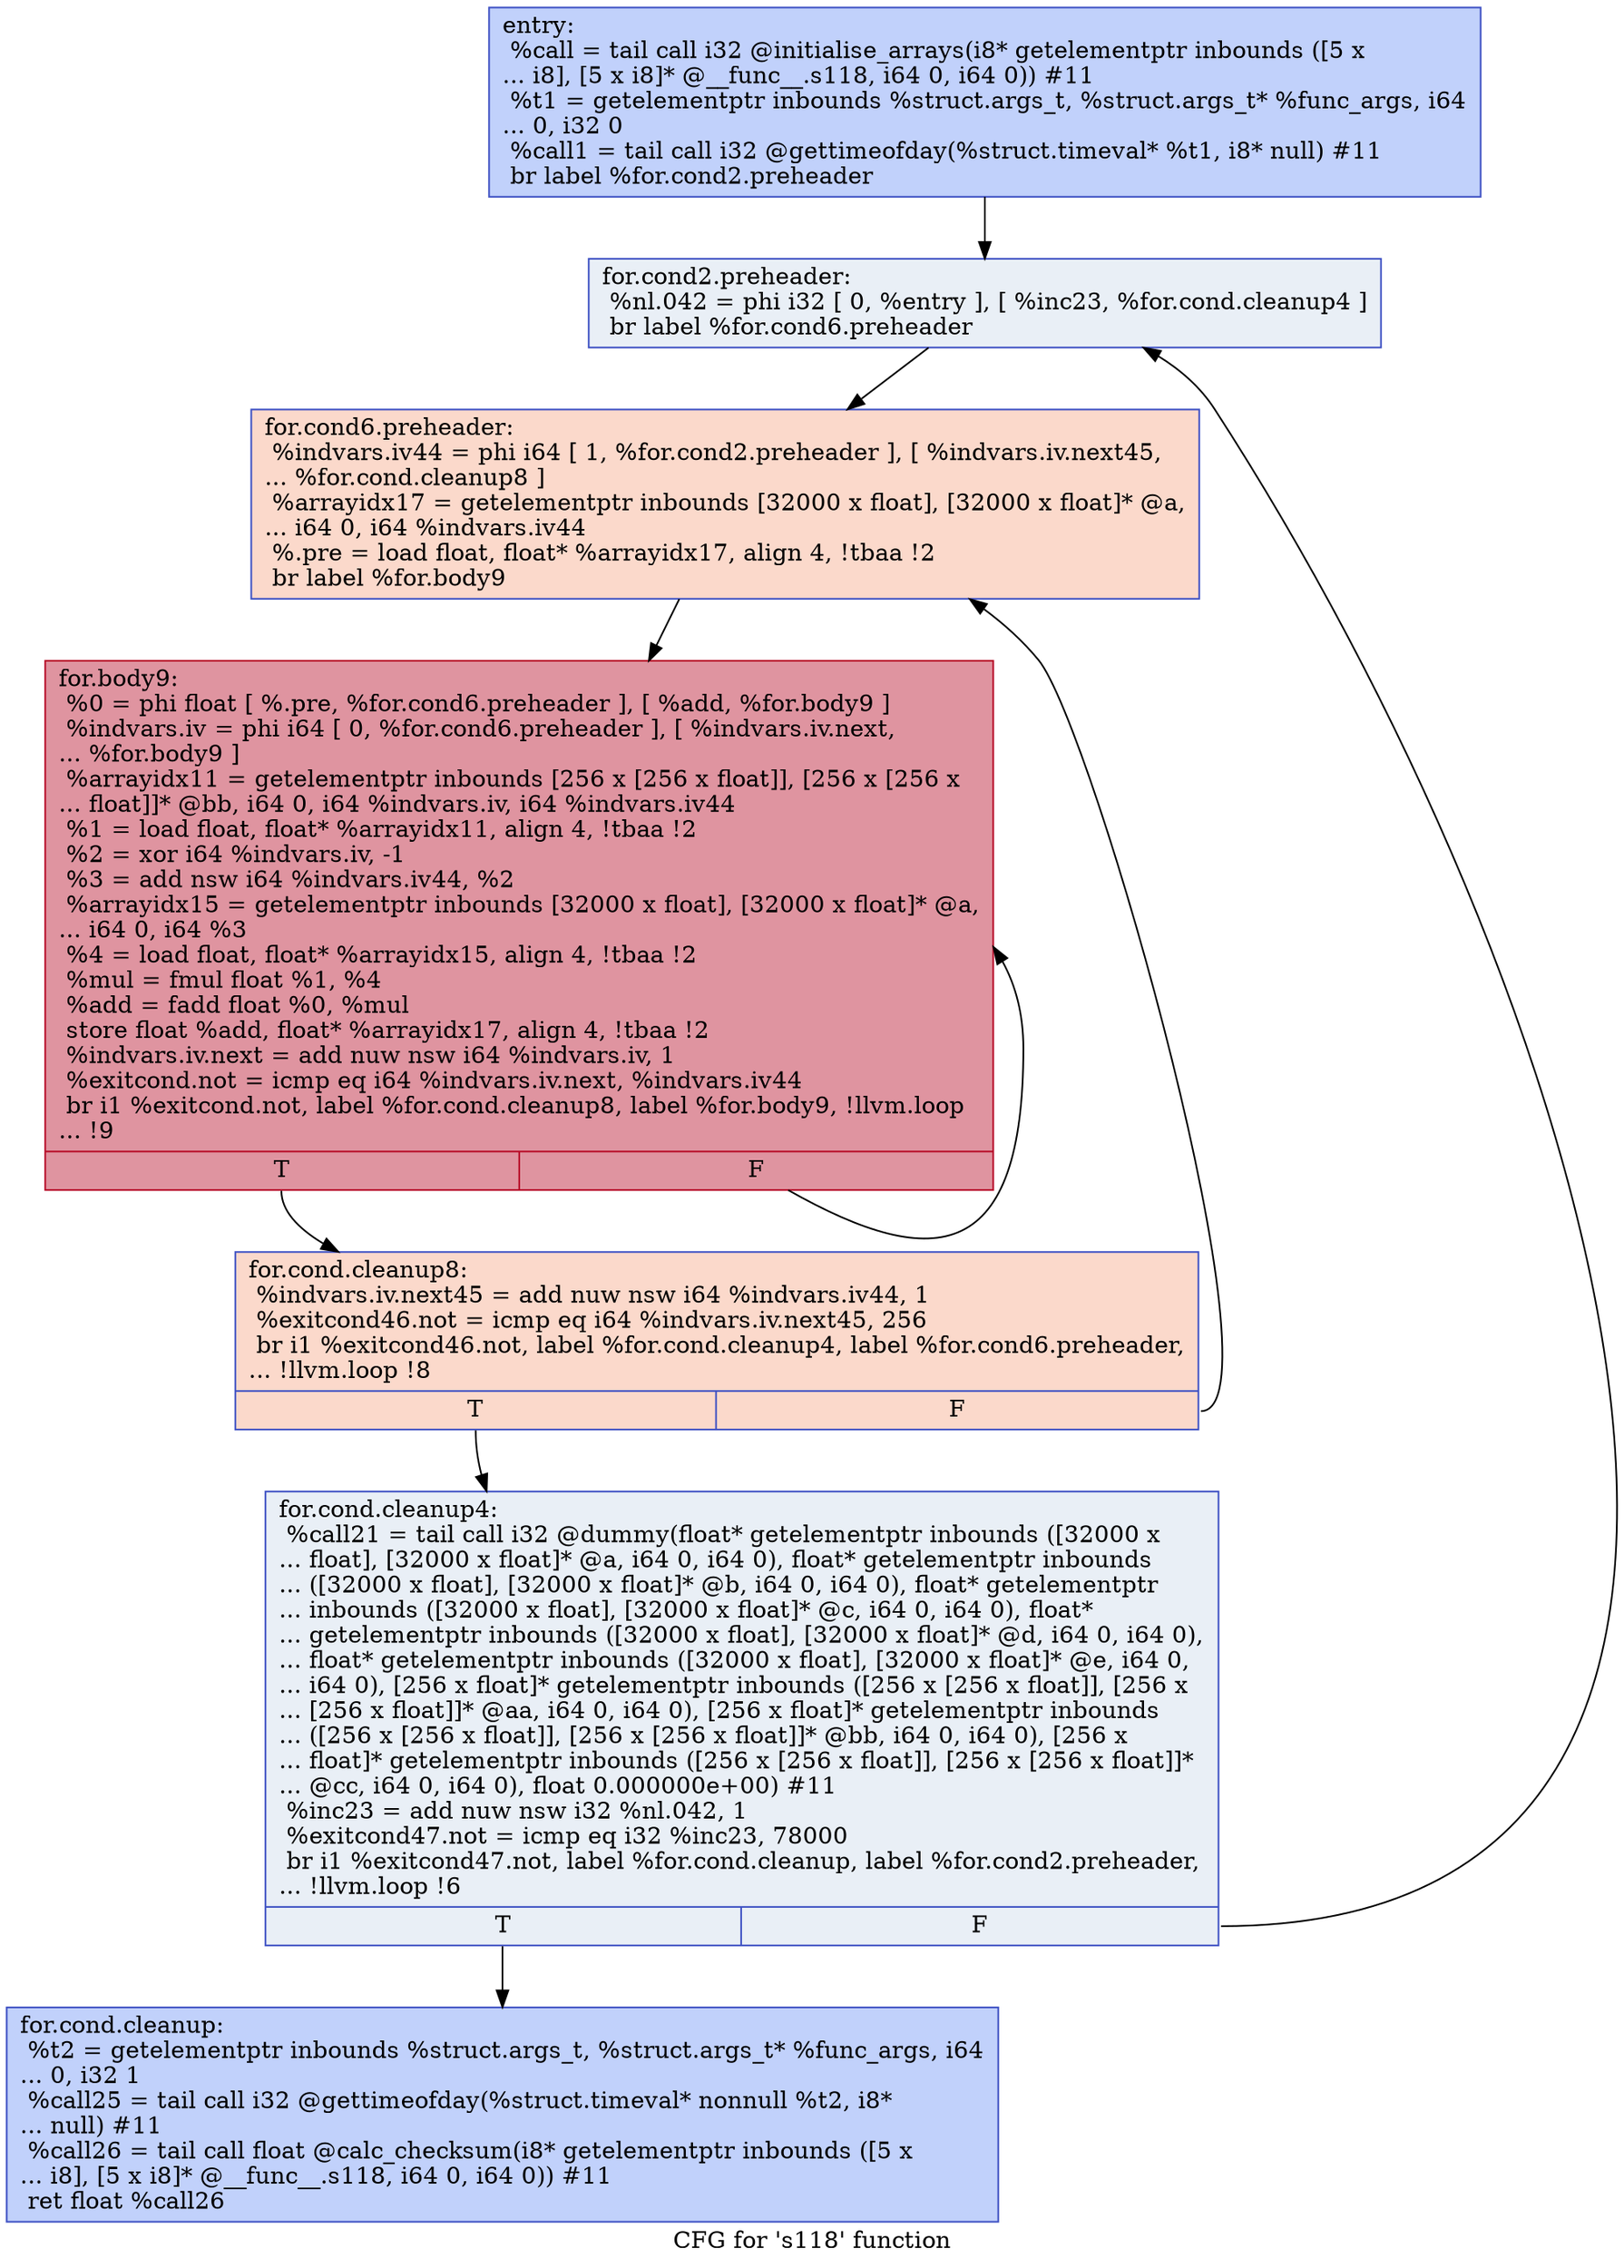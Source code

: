 digraph "CFG for 's118' function" {
	label="CFG for 's118' function";

	Node0x564c9398e680 [shape=record,color="#3d50c3ff", style=filled, fillcolor="#7396f570",label="{entry:\l  %call = tail call i32 @initialise_arrays(i8* getelementptr inbounds ([5 x\l... i8], [5 x i8]* @__func__.s118, i64 0, i64 0)) #11\l  %t1 = getelementptr inbounds %struct.args_t, %struct.args_t* %func_args, i64\l... 0, i32 0\l  %call1 = tail call i32 @gettimeofday(%struct.timeval* %t1, i8* null) #11\l  br label %for.cond2.preheader\l}"];
	Node0x564c9398e680 -> Node0x564c9398eb20;
	Node0x564c9398eb20 [shape=record,color="#3d50c3ff", style=filled, fillcolor="#cedaeb70",label="{for.cond2.preheader:                              \l  %nl.042 = phi i32 [ 0, %entry ], [ %inc23, %for.cond.cleanup4 ]\l  br label %for.cond6.preheader\l}"];
	Node0x564c9398eb20 -> Node0x564c9398edb0;
	Node0x564c9398ef20 [shape=record,color="#3d50c3ff", style=filled, fillcolor="#7396f570",label="{for.cond.cleanup:                                 \l  %t2 = getelementptr inbounds %struct.args_t, %struct.args_t* %func_args, i64\l... 0, i32 1\l  %call25 = tail call i32 @gettimeofday(%struct.timeval* nonnull %t2, i8*\l... null) #11\l  %call26 = tail call float @calc_checksum(i8* getelementptr inbounds ([5 x\l... i8], [5 x i8]* @__func__.s118, i64 0, i64 0)) #11\l  ret float %call26\l}"];
	Node0x564c9398edb0 [shape=record,color="#3d50c3ff", style=filled, fillcolor="#f7a88970",label="{for.cond6.preheader:                              \l  %indvars.iv44 = phi i64 [ 1, %for.cond2.preheader ], [ %indvars.iv.next45,\l... %for.cond.cleanup8 ]\l  %arrayidx17 = getelementptr inbounds [32000 x float], [32000 x float]* @a,\l... i64 0, i64 %indvars.iv44\l  %.pre = load float, float* %arrayidx17, align 4, !tbaa !2\l  br label %for.body9\l}"];
	Node0x564c9398edb0 -> Node0x564c9398f8a0;
	Node0x564c9398ec40 [shape=record,color="#3d50c3ff", style=filled, fillcolor="#cedaeb70",label="{for.cond.cleanup4:                                \l  %call21 = tail call i32 @dummy(float* getelementptr inbounds ([32000 x\l... float], [32000 x float]* @a, i64 0, i64 0), float* getelementptr inbounds\l... ([32000 x float], [32000 x float]* @b, i64 0, i64 0), float* getelementptr\l... inbounds ([32000 x float], [32000 x float]* @c, i64 0, i64 0), float*\l... getelementptr inbounds ([32000 x float], [32000 x float]* @d, i64 0, i64 0),\l... float* getelementptr inbounds ([32000 x float], [32000 x float]* @e, i64 0,\l... i64 0), [256 x float]* getelementptr inbounds ([256 x [256 x float]], [256 x\l... [256 x float]]* @aa, i64 0, i64 0), [256 x float]* getelementptr inbounds\l... ([256 x [256 x float]], [256 x [256 x float]]* @bb, i64 0, i64 0), [256 x\l... float]* getelementptr inbounds ([256 x [256 x float]], [256 x [256 x float]]*\l... @cc, i64 0, i64 0), float 0.000000e+00) #11\l  %inc23 = add nuw nsw i32 %nl.042, 1\l  %exitcond47.not = icmp eq i32 %inc23, 78000\l  br i1 %exitcond47.not, label %for.cond.cleanup, label %for.cond2.preheader,\l... !llvm.loop !6\l|{<s0>T|<s1>F}}"];
	Node0x564c9398ec40:s0 -> Node0x564c9398ef20;
	Node0x564c9398ec40:s1 -> Node0x564c9398eb20;
	Node0x564c9398f5d0 [shape=record,color="#3d50c3ff", style=filled, fillcolor="#f7a88970",label="{for.cond.cleanup8:                                \l  %indvars.iv.next45 = add nuw nsw i64 %indvars.iv44, 1\l  %exitcond46.not = icmp eq i64 %indvars.iv.next45, 256\l  br i1 %exitcond46.not, label %for.cond.cleanup4, label %for.cond6.preheader,\l... !llvm.loop !8\l|{<s0>T|<s1>F}}"];
	Node0x564c9398f5d0:s0 -> Node0x564c9398ec40;
	Node0x564c9398f5d0:s1 -> Node0x564c9398edb0;
	Node0x564c9398f8a0 [shape=record,color="#b70d28ff", style=filled, fillcolor="#b70d2870",label="{for.body9:                                        \l  %0 = phi float [ %.pre, %for.cond6.preheader ], [ %add, %for.body9 ]\l  %indvars.iv = phi i64 [ 0, %for.cond6.preheader ], [ %indvars.iv.next,\l... %for.body9 ]\l  %arrayidx11 = getelementptr inbounds [256 x [256 x float]], [256 x [256 x\l... float]]* @bb, i64 0, i64 %indvars.iv, i64 %indvars.iv44\l  %1 = load float, float* %arrayidx11, align 4, !tbaa !2\l  %2 = xor i64 %indvars.iv, -1\l  %3 = add nsw i64 %indvars.iv44, %2\l  %arrayidx15 = getelementptr inbounds [32000 x float], [32000 x float]* @a,\l... i64 0, i64 %3\l  %4 = load float, float* %arrayidx15, align 4, !tbaa !2\l  %mul = fmul float %1, %4\l  %add = fadd float %0, %mul\l  store float %add, float* %arrayidx17, align 4, !tbaa !2\l  %indvars.iv.next = add nuw nsw i64 %indvars.iv, 1\l  %exitcond.not = icmp eq i64 %indvars.iv.next, %indvars.iv44\l  br i1 %exitcond.not, label %for.cond.cleanup8, label %for.body9, !llvm.loop\l... !9\l|{<s0>T|<s1>F}}"];
	Node0x564c9398f8a0:s0 -> Node0x564c9398f5d0;
	Node0x564c9398f8a0:s1 -> Node0x564c9398f8a0;
}
